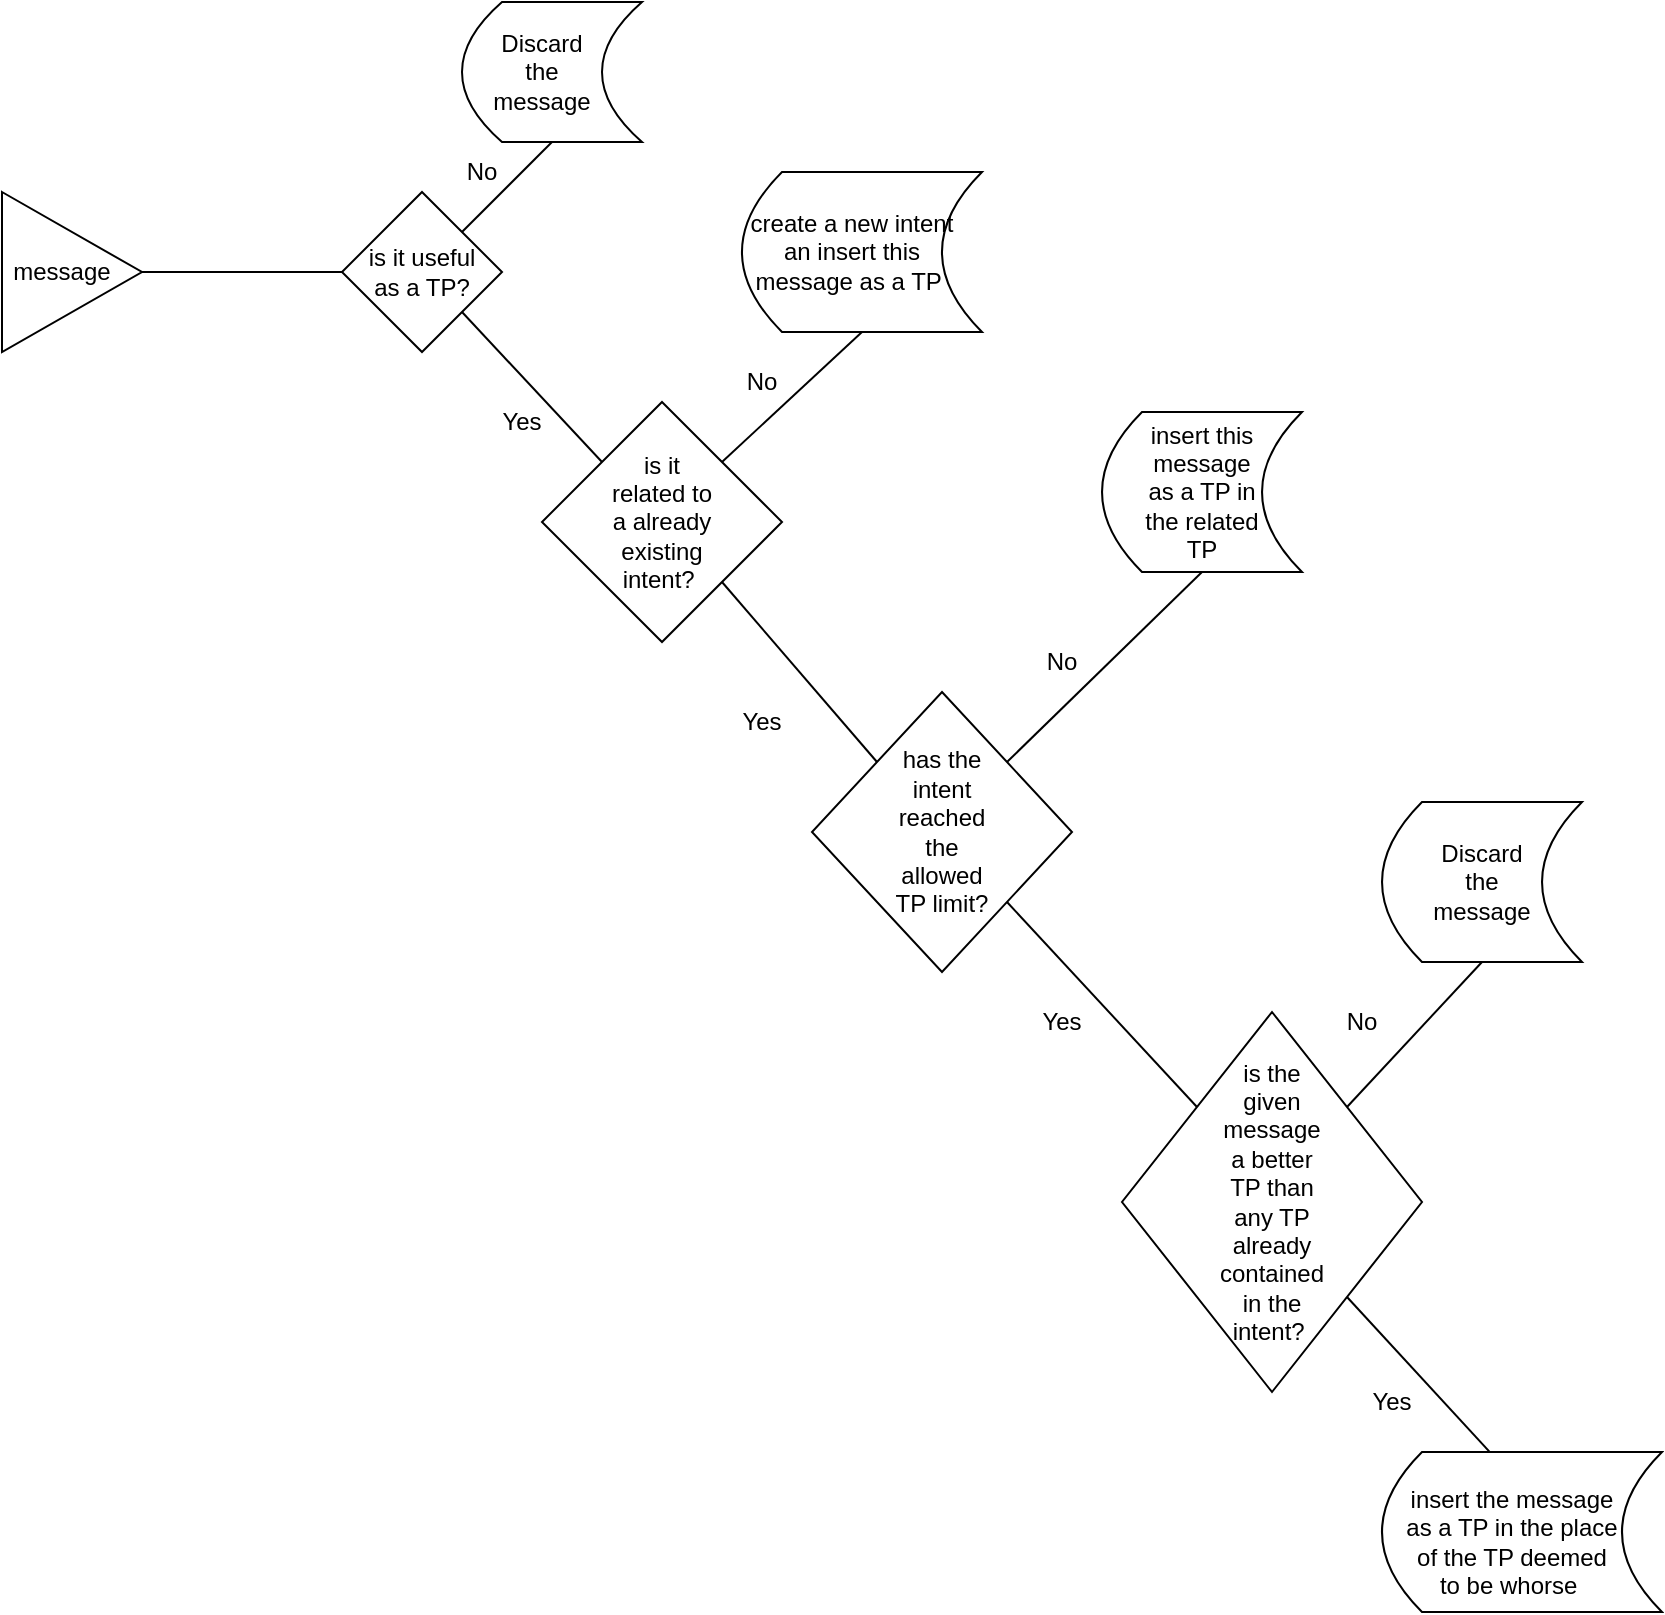 <mxfile version="24.2.5" type="device">
  <diagram name="Page-1" id="NVD9FruNcDEfTBG55dCf">
    <mxGraphModel dx="875" dy="1328" grid="1" gridSize="10" guides="1" tooltips="1" connect="1" arrows="1" fold="1" page="1" pageScale="1" pageWidth="3300" pageHeight="4681" math="0" shadow="0">
      <root>
        <mxCell id="0" />
        <mxCell id="1" parent="0" />
        <mxCell id="dQJXl-weh2OmM-P2vb9o-1" value="" style="triangle;whiteSpace=wrap;html=1;rounded=0;shadow=0;fontStyle=1" vertex="1" parent="1">
          <mxGeometry x="20" y="130" width="70" height="80" as="geometry" />
        </mxCell>
        <mxCell id="dQJXl-weh2OmM-P2vb9o-2" value="message" style="text;strokeColor=none;align=center;fillColor=none;html=1;verticalAlign=middle;whiteSpace=wrap;rounded=0;" vertex="1" parent="1">
          <mxGeometry x="20" y="155" width="60" height="30" as="geometry" />
        </mxCell>
        <mxCell id="dQJXl-weh2OmM-P2vb9o-3" value="" style="endArrow=none;html=1;rounded=0;exitX=1;exitY=0.5;exitDx=0;exitDy=0;entryX=0;entryY=0.5;entryDx=0;entryDy=0;" edge="1" parent="1" target="dQJXl-weh2OmM-P2vb9o-4">
          <mxGeometry width="50" height="50" relative="1" as="geometry">
            <mxPoint x="90" y="170" as="sourcePoint" />
            <mxPoint x="180" y="170" as="targetPoint" />
          </mxGeometry>
        </mxCell>
        <mxCell id="dQJXl-weh2OmM-P2vb9o-4" value="" style="rhombus;whiteSpace=wrap;html=1;" vertex="1" parent="1">
          <mxGeometry x="190" y="130" width="80" height="80" as="geometry" />
        </mxCell>
        <mxCell id="dQJXl-weh2OmM-P2vb9o-5" value="is it useful as a TP?" style="text;strokeColor=none;align=center;fillColor=none;html=1;verticalAlign=middle;whiteSpace=wrap;rounded=0;" vertex="1" parent="1">
          <mxGeometry x="200" y="155" width="60" height="30" as="geometry" />
        </mxCell>
        <mxCell id="dQJXl-weh2OmM-P2vb9o-6" value="" style="endArrow=none;html=1;rounded=0;exitX=1;exitY=1;exitDx=0;exitDy=0;entryX=0;entryY=0;entryDx=0;entryDy=0;" edge="1" parent="1" source="dQJXl-weh2OmM-P2vb9o-4" target="dQJXl-weh2OmM-P2vb9o-8">
          <mxGeometry width="50" height="50" relative="1" as="geometry">
            <mxPoint x="310" y="330" as="sourcePoint" />
            <mxPoint x="325" y="252.963" as="targetPoint" />
          </mxGeometry>
        </mxCell>
        <mxCell id="dQJXl-weh2OmM-P2vb9o-8" value="" style="rhombus;whiteSpace=wrap;html=1;" vertex="1" parent="1">
          <mxGeometry x="290" y="235" width="120" height="120" as="geometry" />
        </mxCell>
        <mxCell id="dQJXl-weh2OmM-P2vb9o-9" value="Yes" style="text;strokeColor=none;align=center;fillColor=none;html=1;verticalAlign=middle;whiteSpace=wrap;rounded=0;" vertex="1" parent="1">
          <mxGeometry x="250" y="230" width="60" height="30" as="geometry" />
        </mxCell>
        <mxCell id="dQJXl-weh2OmM-P2vb9o-10" value="is it related to a already existing intent?&lt;span style=&quot;background-color: initial;&quot;&gt;&amp;nbsp;&lt;/span&gt;" style="text;strokeColor=none;align=center;fillColor=none;html=1;verticalAlign=middle;whiteSpace=wrap;rounded=0;" vertex="1" parent="1">
          <mxGeometry x="320" y="280" width="60" height="30" as="geometry" />
        </mxCell>
        <mxCell id="dQJXl-weh2OmM-P2vb9o-11" value="" style="endArrow=none;html=1;rounded=0;entryX=1;entryY=1;entryDx=0;entryDy=0;exitX=0;exitY=0;exitDx=0;exitDy=0;" edge="1" parent="1" source="dQJXl-weh2OmM-P2vb9o-12" target="dQJXl-weh2OmM-P2vb9o-8">
          <mxGeometry width="50" height="50" relative="1" as="geometry">
            <mxPoint x="470" y="430" as="sourcePoint" />
            <mxPoint x="360" y="280" as="targetPoint" />
          </mxGeometry>
        </mxCell>
        <mxCell id="dQJXl-weh2OmM-P2vb9o-12" value="" style="rhombus;whiteSpace=wrap;html=1;" vertex="1" parent="1">
          <mxGeometry x="425" y="380" width="130" height="140" as="geometry" />
        </mxCell>
        <mxCell id="dQJXl-weh2OmM-P2vb9o-13" value="Yes" style="text;strokeColor=none;align=center;fillColor=none;html=1;verticalAlign=middle;whiteSpace=wrap;rounded=0;" vertex="1" parent="1">
          <mxGeometry x="370" y="380" width="60" height="30" as="geometry" />
        </mxCell>
        <mxCell id="dQJXl-weh2OmM-P2vb9o-14" value="has the intent reached the allowed TP limit?" style="text;strokeColor=none;align=center;fillColor=none;html=1;verticalAlign=middle;whiteSpace=wrap;rounded=0;" vertex="1" parent="1">
          <mxGeometry x="460" y="435" width="60" height="30" as="geometry" />
        </mxCell>
        <mxCell id="dQJXl-weh2OmM-P2vb9o-15" value="" style="endArrow=none;html=1;rounded=0;entryX=1;entryY=1;entryDx=0;entryDy=0;exitX=0;exitY=0;exitDx=0;exitDy=0;" edge="1" parent="1" source="dQJXl-weh2OmM-P2vb9o-17" target="dQJXl-weh2OmM-P2vb9o-12">
          <mxGeometry width="50" height="50" relative="1" as="geometry">
            <mxPoint x="610" y="580" as="sourcePoint" />
            <mxPoint x="430" y="310" as="targetPoint" />
          </mxGeometry>
        </mxCell>
        <mxCell id="dQJXl-weh2OmM-P2vb9o-16" value="Yes" style="text;strokeColor=none;align=center;fillColor=none;html=1;verticalAlign=middle;whiteSpace=wrap;rounded=0;" vertex="1" parent="1">
          <mxGeometry x="520" y="530" width="60" height="30" as="geometry" />
        </mxCell>
        <mxCell id="dQJXl-weh2OmM-P2vb9o-17" value="" style="rhombus;whiteSpace=wrap;html=1;" vertex="1" parent="1">
          <mxGeometry x="580" y="540" width="150" height="190" as="geometry" />
        </mxCell>
        <mxCell id="dQJXl-weh2OmM-P2vb9o-18" value="is the given message a better TP than any TP already contained in the intent?&amp;nbsp;" style="text;strokeColor=none;align=center;fillColor=none;html=1;verticalAlign=middle;whiteSpace=wrap;rounded=0;" vertex="1" parent="1">
          <mxGeometry x="625" y="620" width="60" height="30" as="geometry" />
        </mxCell>
        <mxCell id="dQJXl-weh2OmM-P2vb9o-21" style="edgeStyle=orthogonalEdgeStyle;rounded=0;orthogonalLoop=1;jettySize=auto;html=1;exitX=0.5;exitY=1;exitDx=0;exitDy=0;" edge="1" parent="1" source="dQJXl-weh2OmM-P2vb9o-18" target="dQJXl-weh2OmM-P2vb9o-18">
          <mxGeometry relative="1" as="geometry" />
        </mxCell>
        <mxCell id="dQJXl-weh2OmM-P2vb9o-22" value="" style="endArrow=none;html=1;rounded=0;entryX=1;entryY=1;entryDx=0;entryDy=0;exitX=0.4;exitY=0.029;exitDx=0;exitDy=0;exitPerimeter=0;" edge="1" parent="1" source="dQJXl-weh2OmM-P2vb9o-25" target="dQJXl-weh2OmM-P2vb9o-17">
          <mxGeometry width="50" height="50" relative="1" as="geometry">
            <mxPoint x="733.871" y="730" as="sourcePoint" />
            <mxPoint x="670" y="820" as="targetPoint" />
          </mxGeometry>
        </mxCell>
        <mxCell id="dQJXl-weh2OmM-P2vb9o-23" value="Yes" style="text;strokeColor=none;align=center;fillColor=none;html=1;verticalAlign=middle;whiteSpace=wrap;rounded=0;" vertex="1" parent="1">
          <mxGeometry x="685" y="720" width="60" height="30" as="geometry" />
        </mxCell>
        <mxCell id="dQJXl-weh2OmM-P2vb9o-25" value="" style="shape=dataStorage;whiteSpace=wrap;html=1;fixedSize=1;" vertex="1" parent="1">
          <mxGeometry x="710" y="760" width="140" height="80" as="geometry" />
        </mxCell>
        <mxCell id="dQJXl-weh2OmM-P2vb9o-26" value="insert the message as a TP in the place of the TP deemed to be whorse&amp;nbsp;" style="text;strokeColor=none;align=center;fillColor=none;html=1;verticalAlign=middle;whiteSpace=wrap;rounded=0;" vertex="1" parent="1">
          <mxGeometry x="720" y="790" width="110" height="30" as="geometry" />
        </mxCell>
        <mxCell id="dQJXl-weh2OmM-P2vb9o-27" value="" style="endArrow=none;html=1;rounded=0;exitX=1;exitY=0;exitDx=0;exitDy=0;entryX=0.5;entryY=1;entryDx=0;entryDy=0;" edge="1" parent="1" source="dQJXl-weh2OmM-P2vb9o-8" target="dQJXl-weh2OmM-P2vb9o-28">
          <mxGeometry width="50" height="50" relative="1" as="geometry">
            <mxPoint x="620" y="530" as="sourcePoint" />
            <mxPoint x="430" y="190" as="targetPoint" />
          </mxGeometry>
        </mxCell>
        <mxCell id="dQJXl-weh2OmM-P2vb9o-28" value="" style="shape=dataStorage;whiteSpace=wrap;html=1;fixedSize=1;" vertex="1" parent="1">
          <mxGeometry x="390" y="120" width="120" height="80" as="geometry" />
        </mxCell>
        <mxCell id="dQJXl-weh2OmM-P2vb9o-29" value="create a new intent an insert this message as a TP&amp;nbsp;" style="text;strokeColor=none;align=center;fillColor=none;html=1;verticalAlign=middle;whiteSpace=wrap;rounded=0;" vertex="1" parent="1">
          <mxGeometry x="390" y="145" width="110" height="30" as="geometry" />
        </mxCell>
        <mxCell id="dQJXl-weh2OmM-P2vb9o-30" value="" style="shape=dataStorage;whiteSpace=wrap;html=1;fixedSize=1;" vertex="1" parent="1">
          <mxGeometry x="570" y="240" width="100" height="80" as="geometry" />
        </mxCell>
        <mxCell id="dQJXl-weh2OmM-P2vb9o-31" value="insert this message as a TP in the related TP" style="text;strokeColor=none;align=center;fillColor=none;html=1;verticalAlign=middle;whiteSpace=wrap;rounded=0;" vertex="1" parent="1">
          <mxGeometry x="590" y="265" width="60" height="30" as="geometry" />
        </mxCell>
        <mxCell id="dQJXl-weh2OmM-P2vb9o-32" value="" style="endArrow=none;html=1;rounded=0;exitX=1;exitY=0;exitDx=0;exitDy=0;entryX=0.5;entryY=1;entryDx=0;entryDy=0;" edge="1" parent="1" source="dQJXl-weh2OmM-P2vb9o-12" target="dQJXl-weh2OmM-P2vb9o-30">
          <mxGeometry width="50" height="50" relative="1" as="geometry">
            <mxPoint x="620" y="530" as="sourcePoint" />
            <mxPoint x="670" y="480" as="targetPoint" />
          </mxGeometry>
        </mxCell>
        <mxCell id="dQJXl-weh2OmM-P2vb9o-35" value="" style="endArrow=none;html=1;rounded=0;exitX=1;exitY=0;exitDx=0;exitDy=0;entryX=0.5;entryY=1;entryDx=0;entryDy=0;" edge="1" parent="1" source="dQJXl-weh2OmM-P2vb9o-17" target="dQJXl-weh2OmM-P2vb9o-36">
          <mxGeometry width="50" height="50" relative="1" as="geometry">
            <mxPoint x="620" y="530" as="sourcePoint" />
            <mxPoint x="670" y="480" as="targetPoint" />
          </mxGeometry>
        </mxCell>
        <mxCell id="dQJXl-weh2OmM-P2vb9o-36" value="" style="shape=dataStorage;whiteSpace=wrap;html=1;fixedSize=1;" vertex="1" parent="1">
          <mxGeometry x="710" y="435" width="100" height="80" as="geometry" />
        </mxCell>
        <mxCell id="dQJXl-weh2OmM-P2vb9o-37" value="Discard the message" style="text;strokeColor=none;align=center;fillColor=none;html=1;verticalAlign=middle;whiteSpace=wrap;rounded=0;" vertex="1" parent="1">
          <mxGeometry x="730" y="460" width="60" height="30" as="geometry" />
        </mxCell>
        <mxCell id="dQJXl-weh2OmM-P2vb9o-39" value="No" style="text;strokeColor=none;align=center;fillColor=none;html=1;verticalAlign=middle;whiteSpace=wrap;rounded=0;" vertex="1" parent="1">
          <mxGeometry x="520" y="350" width="60" height="30" as="geometry" />
        </mxCell>
        <mxCell id="dQJXl-weh2OmM-P2vb9o-40" value="No" style="text;strokeColor=none;align=center;fillColor=none;html=1;verticalAlign=middle;whiteSpace=wrap;rounded=0;" vertex="1" parent="1">
          <mxGeometry x="370" y="210" width="60" height="30" as="geometry" />
        </mxCell>
        <mxCell id="dQJXl-weh2OmM-P2vb9o-41" value="No" style="text;strokeColor=none;align=center;fillColor=none;html=1;verticalAlign=middle;whiteSpace=wrap;rounded=0;" vertex="1" parent="1">
          <mxGeometry x="670" y="530" width="60" height="30" as="geometry" />
        </mxCell>
        <mxCell id="dQJXl-weh2OmM-P2vb9o-42" value="" style="endArrow=none;html=1;rounded=0;exitX=1;exitY=0;exitDx=0;exitDy=0;entryX=0.5;entryY=1;entryDx=0;entryDy=0;" edge="1" parent="1" source="dQJXl-weh2OmM-P2vb9o-4" target="dQJXl-weh2OmM-P2vb9o-43">
          <mxGeometry width="50" height="50" relative="1" as="geometry">
            <mxPoint x="450" y="350" as="sourcePoint" />
            <mxPoint x="290" y="130" as="targetPoint" />
          </mxGeometry>
        </mxCell>
        <mxCell id="dQJXl-weh2OmM-P2vb9o-43" value="" style="shape=dataStorage;whiteSpace=wrap;html=1;fixedSize=1;" vertex="1" parent="1">
          <mxGeometry x="250" y="35" width="90" height="70" as="geometry" />
        </mxCell>
        <mxCell id="dQJXl-weh2OmM-P2vb9o-44" value="Discard the message" style="text;strokeColor=none;align=center;fillColor=none;html=1;verticalAlign=middle;whiteSpace=wrap;rounded=0;" vertex="1" parent="1">
          <mxGeometry x="260" y="55" width="60" height="30" as="geometry" />
        </mxCell>
        <mxCell id="dQJXl-weh2OmM-P2vb9o-45" value="No" style="text;strokeColor=none;align=center;fillColor=none;html=1;verticalAlign=middle;whiteSpace=wrap;rounded=0;" vertex="1" parent="1">
          <mxGeometry x="230" y="105" width="60" height="30" as="geometry" />
        </mxCell>
      </root>
    </mxGraphModel>
  </diagram>
</mxfile>
